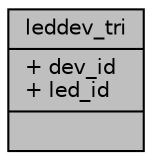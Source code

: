 digraph "leddev_tri"
{
 // INTERACTIVE_SVG=YES
 // LATEX_PDF_SIZE
  bgcolor="transparent";
  edge [fontname="Helvetica",fontsize="10",labelfontname="Helvetica",labelfontsize="10"];
  node [fontname="Helvetica",fontsize="10",shape=record];
  Node1 [label="{leddev_tri\n|+ dev_id\l+ led_id\l|}",height=0.2,width=0.4,color="black", fillcolor="grey75", style="filled", fontcolor="black",tooltip=" "];
}
